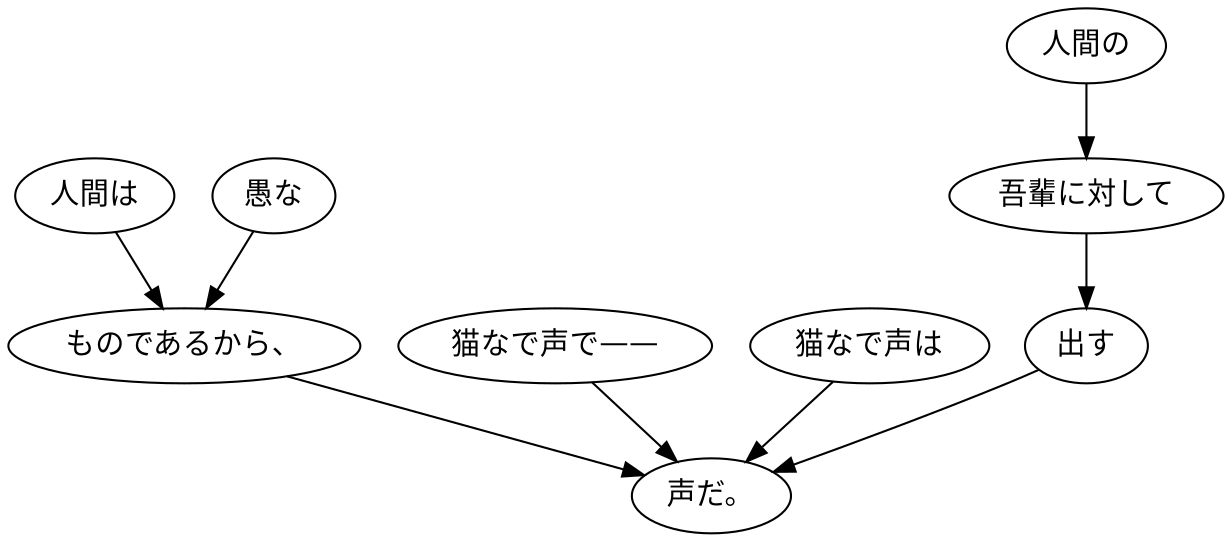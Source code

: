 digraph graph4184 {
	node0 [label="人間は"];
	node1 [label="愚な"];
	node2 [label="ものであるから、"];
	node3 [label="猫なで声で——"];
	node4 [label="猫なで声は"];
	node5 [label="人間の"];
	node6 [label="吾輩に対して"];
	node7 [label="出す"];
	node8 [label="声だ。"];
	node0 -> node2;
	node1 -> node2;
	node2 -> node8;
	node3 -> node8;
	node4 -> node8;
	node5 -> node6;
	node6 -> node7;
	node7 -> node8;
}
